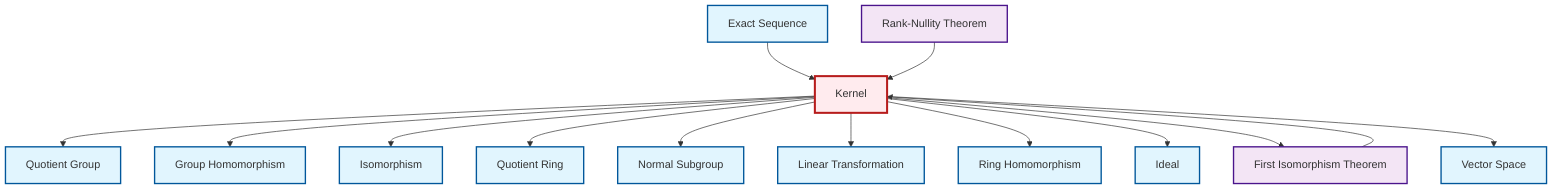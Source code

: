 graph TD
    classDef definition fill:#e1f5fe,stroke:#01579b,stroke-width:2px
    classDef theorem fill:#f3e5f5,stroke:#4a148c,stroke-width:2px
    classDef axiom fill:#fff3e0,stroke:#e65100,stroke-width:2px
    classDef example fill:#e8f5e9,stroke:#1b5e20,stroke-width:2px
    classDef current fill:#ffebee,stroke:#b71c1c,stroke-width:3px
    def-ideal["Ideal"]:::definition
    def-vector-space["Vector Space"]:::definition
    def-linear-transformation["Linear Transformation"]:::definition
    def-isomorphism["Isomorphism"]:::definition
    def-quotient-group["Quotient Group"]:::definition
    thm-rank-nullity["Rank-Nullity Theorem"]:::theorem
    def-quotient-ring["Quotient Ring"]:::definition
    def-exact-sequence["Exact Sequence"]:::definition
    def-kernel["Kernel"]:::definition
    def-homomorphism["Group Homomorphism"]:::definition
    def-normal-subgroup["Normal Subgroup"]:::definition
    def-ring-homomorphism["Ring Homomorphism"]:::definition
    thm-first-isomorphism["First Isomorphism Theorem"]:::theorem
    def-kernel --> def-quotient-group
    def-kernel --> def-homomorphism
    def-kernel --> def-isomorphism
    def-kernel --> def-quotient-ring
    def-exact-sequence --> def-kernel
    def-kernel --> def-normal-subgroup
    thm-first-isomorphism --> def-kernel
    def-kernel --> def-linear-transformation
    def-kernel --> def-ring-homomorphism
    def-kernel --> def-ideal
    def-kernel --> thm-first-isomorphism
    def-kernel --> def-vector-space
    thm-rank-nullity --> def-kernel
    class def-kernel current
